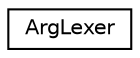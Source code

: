 digraph "Graphical Class Hierarchy"
{
  edge [fontname="Helvetica",fontsize="10",labelfontname="Helvetica",labelfontsize="10"];
  node [fontname="Helvetica",fontsize="10",shape=record];
  rankdir="LR";
  Node0 [label="ArgLexer",height=0.2,width=0.4,color="black", fillcolor="white", style="filled",URL="$classArgLexer.html"];
}
